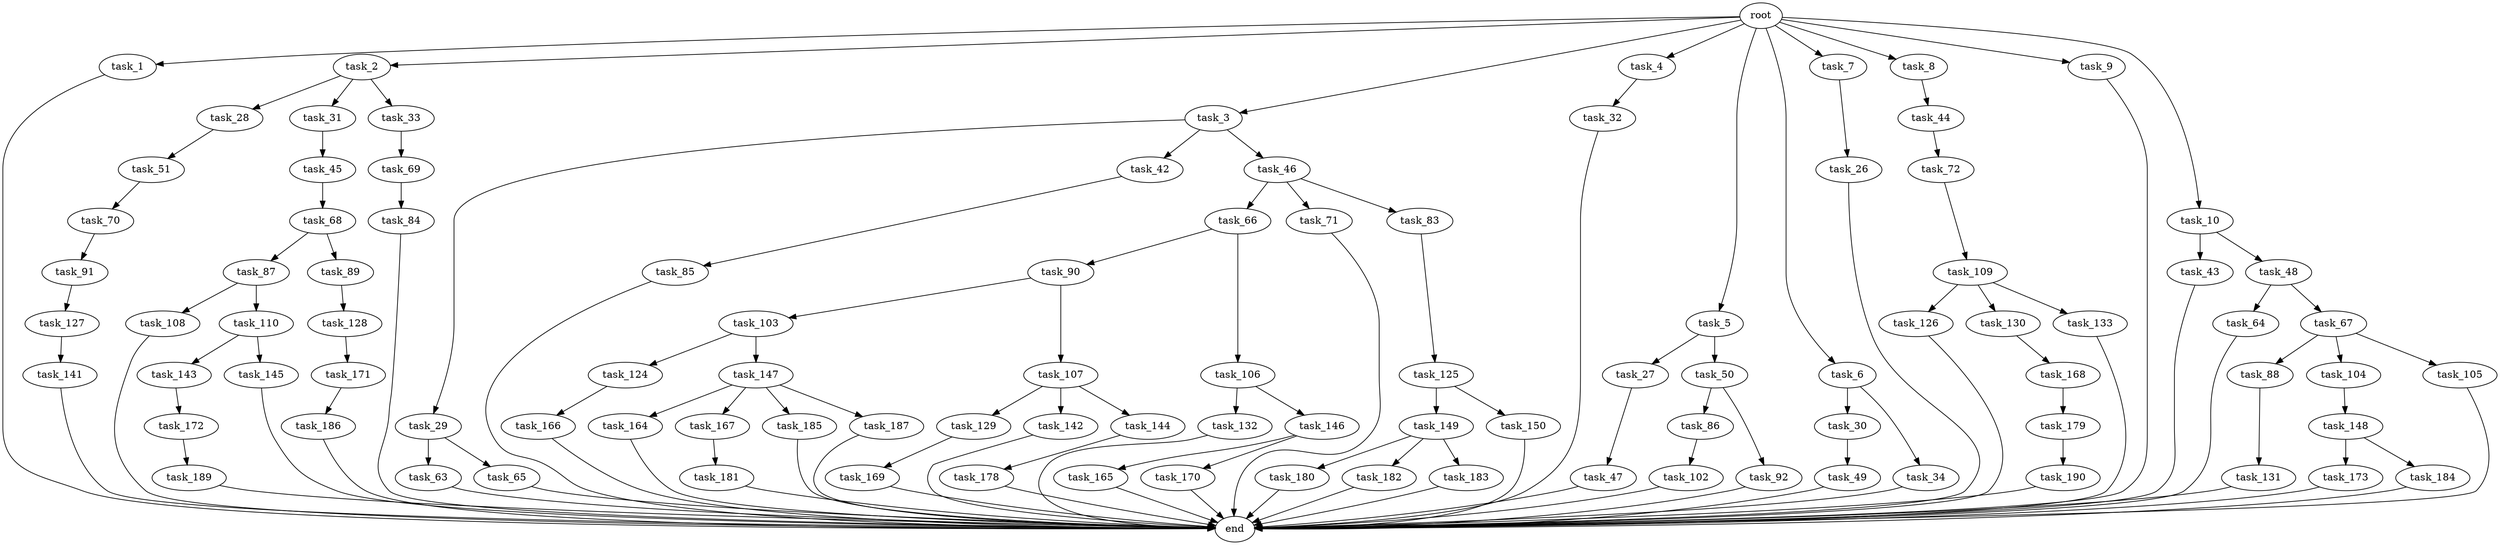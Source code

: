 digraph G {
  root [size="0.000000"];
  task_1 [size="1024.000000"];
  task_2 [size="1024.000000"];
  task_3 [size="1024.000000"];
  task_4 [size="1024.000000"];
  task_5 [size="1024.000000"];
  task_6 [size="1024.000000"];
  task_7 [size="1024.000000"];
  task_8 [size="1024.000000"];
  task_9 [size="1024.000000"];
  task_10 [size="1024.000000"];
  task_26 [size="309237645312.000000"];
  task_27 [size="34359738368.000000"];
  task_28 [size="309237645312.000000"];
  task_29 [size="34359738368.000000"];
  task_30 [size="549755813888.000000"];
  task_31 [size="309237645312.000000"];
  task_32 [size="858993459200.000000"];
  task_33 [size="309237645312.000000"];
  task_34 [size="549755813888.000000"];
  task_42 [size="34359738368.000000"];
  task_43 [size="137438953472.000000"];
  task_44 [size="34359738368.000000"];
  task_45 [size="34359738368.000000"];
  task_46 [size="34359738368.000000"];
  task_47 [size="549755813888.000000"];
  task_48 [size="137438953472.000000"];
  task_49 [size="34359738368.000000"];
  task_50 [size="34359738368.000000"];
  task_51 [size="549755813888.000000"];
  task_63 [size="549755813888.000000"];
  task_64 [size="695784701952.000000"];
  task_65 [size="549755813888.000000"];
  task_66 [size="858993459200.000000"];
  task_67 [size="695784701952.000000"];
  task_68 [size="77309411328.000000"];
  task_69 [size="77309411328.000000"];
  task_70 [size="77309411328.000000"];
  task_71 [size="858993459200.000000"];
  task_72 [size="214748364800.000000"];
  task_83 [size="858993459200.000000"];
  task_84 [size="549755813888.000000"];
  task_85 [size="858993459200.000000"];
  task_86 [size="137438953472.000000"];
  task_87 [size="309237645312.000000"];
  task_88 [size="695784701952.000000"];
  task_89 [size="309237645312.000000"];
  task_90 [size="695784701952.000000"];
  task_91 [size="214748364800.000000"];
  task_92 [size="137438953472.000000"];
  task_102 [size="77309411328.000000"];
  task_103 [size="77309411328.000000"];
  task_104 [size="695784701952.000000"];
  task_105 [size="695784701952.000000"];
  task_106 [size="695784701952.000000"];
  task_107 [size="77309411328.000000"];
  task_108 [size="420906795008.000000"];
  task_109 [size="137438953472.000000"];
  task_110 [size="420906795008.000000"];
  task_124 [size="309237645312.000000"];
  task_125 [size="77309411328.000000"];
  task_126 [size="137438953472.000000"];
  task_127 [size="77309411328.000000"];
  task_128 [size="549755813888.000000"];
  task_129 [size="549755813888.000000"];
  task_130 [size="137438953472.000000"];
  task_131 [size="549755813888.000000"];
  task_132 [size="34359738368.000000"];
  task_133 [size="137438953472.000000"];
  task_141 [size="137438953472.000000"];
  task_142 [size="549755813888.000000"];
  task_143 [size="695784701952.000000"];
  task_144 [size="549755813888.000000"];
  task_145 [size="695784701952.000000"];
  task_146 [size="34359738368.000000"];
  task_147 [size="309237645312.000000"];
  task_148 [size="137438953472.000000"];
  task_149 [size="549755813888.000000"];
  task_150 [size="549755813888.000000"];
  task_164 [size="309237645312.000000"];
  task_165 [size="214748364800.000000"];
  task_166 [size="137438953472.000000"];
  task_167 [size="309237645312.000000"];
  task_168 [size="34359738368.000000"];
  task_169 [size="695784701952.000000"];
  task_170 [size="214748364800.000000"];
  task_171 [size="695784701952.000000"];
  task_172 [size="309237645312.000000"];
  task_173 [size="549755813888.000000"];
  task_178 [size="549755813888.000000"];
  task_179 [size="420906795008.000000"];
  task_180 [size="137438953472.000000"];
  task_181 [size="137438953472.000000"];
  task_182 [size="137438953472.000000"];
  task_183 [size="137438953472.000000"];
  task_184 [size="549755813888.000000"];
  task_185 [size="309237645312.000000"];
  task_186 [size="137438953472.000000"];
  task_187 [size="309237645312.000000"];
  task_189 [size="137438953472.000000"];
  task_190 [size="137438953472.000000"];
  end [size="0.000000"];

  root -> task_1 [size="1.000000"];
  root -> task_2 [size="1.000000"];
  root -> task_3 [size="1.000000"];
  root -> task_4 [size="1.000000"];
  root -> task_5 [size="1.000000"];
  root -> task_6 [size="1.000000"];
  root -> task_7 [size="1.000000"];
  root -> task_8 [size="1.000000"];
  root -> task_9 [size="1.000000"];
  root -> task_10 [size="1.000000"];
  task_1 -> end [size="1.000000"];
  task_2 -> task_28 [size="301989888.000000"];
  task_2 -> task_31 [size="301989888.000000"];
  task_2 -> task_33 [size="301989888.000000"];
  task_3 -> task_29 [size="33554432.000000"];
  task_3 -> task_42 [size="33554432.000000"];
  task_3 -> task_46 [size="33554432.000000"];
  task_4 -> task_32 [size="838860800.000000"];
  task_5 -> task_27 [size="33554432.000000"];
  task_5 -> task_50 [size="33554432.000000"];
  task_6 -> task_30 [size="536870912.000000"];
  task_6 -> task_34 [size="536870912.000000"];
  task_7 -> task_26 [size="301989888.000000"];
  task_8 -> task_44 [size="33554432.000000"];
  task_9 -> end [size="1.000000"];
  task_10 -> task_43 [size="134217728.000000"];
  task_10 -> task_48 [size="134217728.000000"];
  task_26 -> end [size="1.000000"];
  task_27 -> task_47 [size="536870912.000000"];
  task_28 -> task_51 [size="536870912.000000"];
  task_29 -> task_63 [size="536870912.000000"];
  task_29 -> task_65 [size="536870912.000000"];
  task_30 -> task_49 [size="33554432.000000"];
  task_31 -> task_45 [size="33554432.000000"];
  task_32 -> end [size="1.000000"];
  task_33 -> task_69 [size="75497472.000000"];
  task_34 -> end [size="1.000000"];
  task_42 -> task_85 [size="838860800.000000"];
  task_43 -> end [size="1.000000"];
  task_44 -> task_72 [size="209715200.000000"];
  task_45 -> task_68 [size="75497472.000000"];
  task_46 -> task_66 [size="838860800.000000"];
  task_46 -> task_71 [size="838860800.000000"];
  task_46 -> task_83 [size="838860800.000000"];
  task_47 -> end [size="1.000000"];
  task_48 -> task_64 [size="679477248.000000"];
  task_48 -> task_67 [size="679477248.000000"];
  task_49 -> end [size="1.000000"];
  task_50 -> task_86 [size="134217728.000000"];
  task_50 -> task_92 [size="134217728.000000"];
  task_51 -> task_70 [size="75497472.000000"];
  task_63 -> end [size="1.000000"];
  task_64 -> end [size="1.000000"];
  task_65 -> end [size="1.000000"];
  task_66 -> task_90 [size="679477248.000000"];
  task_66 -> task_106 [size="679477248.000000"];
  task_67 -> task_88 [size="679477248.000000"];
  task_67 -> task_104 [size="679477248.000000"];
  task_67 -> task_105 [size="679477248.000000"];
  task_68 -> task_87 [size="301989888.000000"];
  task_68 -> task_89 [size="301989888.000000"];
  task_69 -> task_84 [size="536870912.000000"];
  task_70 -> task_91 [size="209715200.000000"];
  task_71 -> end [size="1.000000"];
  task_72 -> task_109 [size="134217728.000000"];
  task_83 -> task_125 [size="75497472.000000"];
  task_84 -> end [size="1.000000"];
  task_85 -> end [size="1.000000"];
  task_86 -> task_102 [size="75497472.000000"];
  task_87 -> task_108 [size="411041792.000000"];
  task_87 -> task_110 [size="411041792.000000"];
  task_88 -> task_131 [size="536870912.000000"];
  task_89 -> task_128 [size="536870912.000000"];
  task_90 -> task_103 [size="75497472.000000"];
  task_90 -> task_107 [size="75497472.000000"];
  task_91 -> task_127 [size="75497472.000000"];
  task_92 -> end [size="1.000000"];
  task_102 -> end [size="1.000000"];
  task_103 -> task_124 [size="301989888.000000"];
  task_103 -> task_147 [size="301989888.000000"];
  task_104 -> task_148 [size="134217728.000000"];
  task_105 -> end [size="1.000000"];
  task_106 -> task_132 [size="33554432.000000"];
  task_106 -> task_146 [size="33554432.000000"];
  task_107 -> task_129 [size="536870912.000000"];
  task_107 -> task_142 [size="536870912.000000"];
  task_107 -> task_144 [size="536870912.000000"];
  task_108 -> end [size="1.000000"];
  task_109 -> task_126 [size="134217728.000000"];
  task_109 -> task_130 [size="134217728.000000"];
  task_109 -> task_133 [size="134217728.000000"];
  task_110 -> task_143 [size="679477248.000000"];
  task_110 -> task_145 [size="679477248.000000"];
  task_124 -> task_166 [size="134217728.000000"];
  task_125 -> task_149 [size="536870912.000000"];
  task_125 -> task_150 [size="536870912.000000"];
  task_126 -> end [size="1.000000"];
  task_127 -> task_141 [size="134217728.000000"];
  task_128 -> task_171 [size="679477248.000000"];
  task_129 -> task_169 [size="679477248.000000"];
  task_130 -> task_168 [size="33554432.000000"];
  task_131 -> end [size="1.000000"];
  task_132 -> end [size="1.000000"];
  task_133 -> end [size="1.000000"];
  task_141 -> end [size="1.000000"];
  task_142 -> end [size="1.000000"];
  task_143 -> task_172 [size="301989888.000000"];
  task_144 -> task_178 [size="536870912.000000"];
  task_145 -> end [size="1.000000"];
  task_146 -> task_165 [size="209715200.000000"];
  task_146 -> task_170 [size="209715200.000000"];
  task_147 -> task_164 [size="301989888.000000"];
  task_147 -> task_167 [size="301989888.000000"];
  task_147 -> task_185 [size="301989888.000000"];
  task_147 -> task_187 [size="301989888.000000"];
  task_148 -> task_173 [size="536870912.000000"];
  task_148 -> task_184 [size="536870912.000000"];
  task_149 -> task_180 [size="134217728.000000"];
  task_149 -> task_182 [size="134217728.000000"];
  task_149 -> task_183 [size="134217728.000000"];
  task_150 -> end [size="1.000000"];
  task_164 -> end [size="1.000000"];
  task_165 -> end [size="1.000000"];
  task_166 -> end [size="1.000000"];
  task_167 -> task_181 [size="134217728.000000"];
  task_168 -> task_179 [size="411041792.000000"];
  task_169 -> end [size="1.000000"];
  task_170 -> end [size="1.000000"];
  task_171 -> task_186 [size="134217728.000000"];
  task_172 -> task_189 [size="134217728.000000"];
  task_173 -> end [size="1.000000"];
  task_178 -> end [size="1.000000"];
  task_179 -> task_190 [size="134217728.000000"];
  task_180 -> end [size="1.000000"];
  task_181 -> end [size="1.000000"];
  task_182 -> end [size="1.000000"];
  task_183 -> end [size="1.000000"];
  task_184 -> end [size="1.000000"];
  task_185 -> end [size="1.000000"];
  task_186 -> end [size="1.000000"];
  task_187 -> end [size="1.000000"];
  task_189 -> end [size="1.000000"];
  task_190 -> end [size="1.000000"];
}
